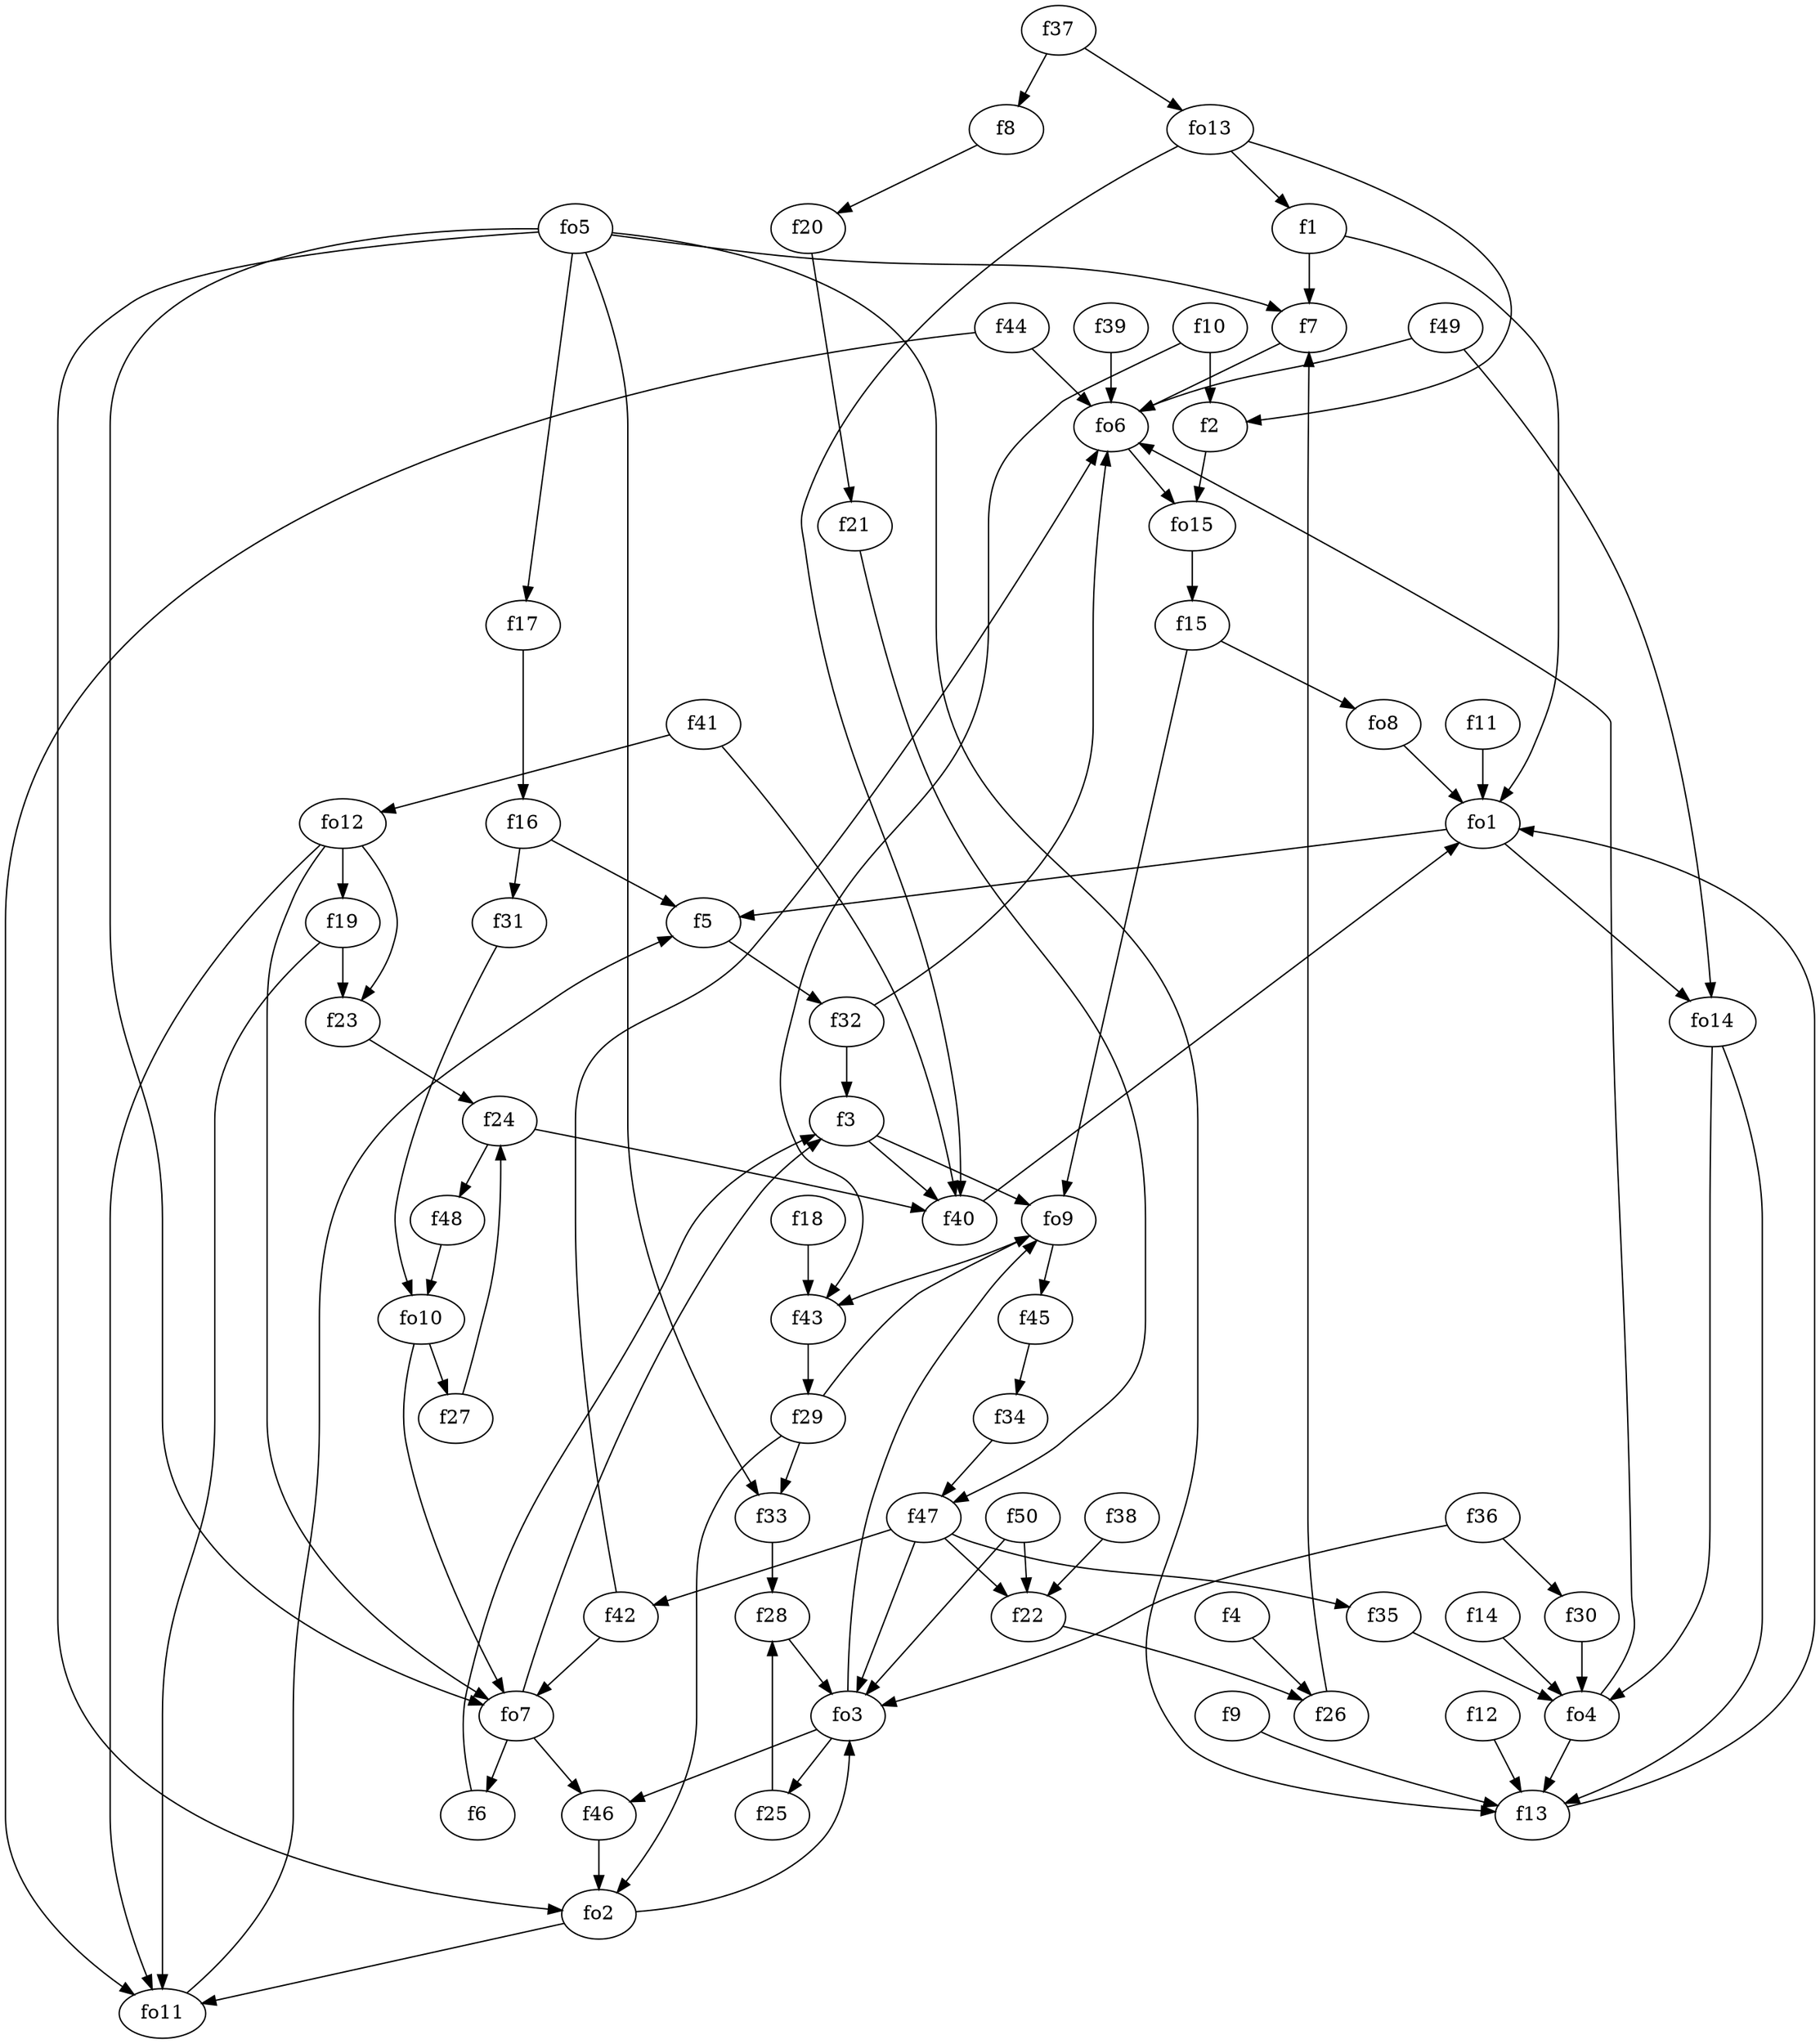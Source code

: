 strict digraph  {
f1;
f2;
f3;
f4;
f5;
f6;
f7;
f8;
f9;
f10;
f11;
f12;
f13;
f14;
f15;
f16;
f17;
f18;
f19;
f20;
f21;
f22;
f23;
f24;
f25;
f26;
f27;
f28;
f29;
f30;
f31;
f32;
f33;
f34;
f35;
f36;
f37;
f38;
f39;
f40;
f41;
f42;
f43;
f44;
f45;
f46;
f47;
f48;
f49;
f50;
fo1;
fo2;
fo3;
fo4;
fo5;
fo6;
fo7;
fo8;
fo9;
fo10;
fo11;
fo12;
fo13;
fo14;
fo15;
f1 -> f7  [weight=2];
f1 -> fo1  [weight=2];
f2 -> fo15  [weight=2];
f3 -> fo9  [weight=2];
f3 -> f40  [weight=2];
f4 -> f26  [weight=2];
f5 -> f32  [weight=2];
f6 -> f3  [weight=2];
f7 -> fo6  [weight=2];
f8 -> f20  [weight=2];
f9 -> f13  [weight=2];
f10 -> f2  [weight=2];
f10 -> f43  [weight=2];
f11 -> fo1  [weight=2];
f12 -> f13  [weight=2];
f13 -> fo1  [weight=2];
f14 -> fo4  [weight=2];
f15 -> fo8  [weight=2];
f15 -> fo9  [weight=2];
f16 -> f31  [weight=2];
f16 -> f5  [weight=2];
f17 -> f16  [weight=2];
f18 -> f43  [weight=2];
f19 -> f23  [weight=2];
f19 -> fo11  [weight=2];
f20 -> f21  [weight=2];
f21 -> f47  [weight=2];
f22 -> f26  [weight=2];
f23 -> f24  [weight=2];
f24 -> f40  [weight=2];
f24 -> f48  [weight=2];
f25 -> f28  [weight=2];
f26 -> f7  [weight=2];
f27 -> f24  [weight=2];
f28 -> fo3  [weight=2];
f29 -> fo2  [weight=2];
f29 -> f33  [weight=2];
f29 -> fo9  [weight=2];
f30 -> fo4  [weight=2];
f31 -> fo10  [weight=2];
f32 -> f3  [weight=2];
f32 -> fo6  [weight=2];
f33 -> f28  [weight=2];
f34 -> f47  [weight=2];
f35 -> fo4  [weight=2];
f36 -> fo3  [weight=2];
f36 -> f30  [weight=2];
f37 -> fo13  [weight=2];
f37 -> f8  [weight=2];
f38 -> f22  [weight=2];
f39 -> fo6  [weight=2];
f40 -> fo1  [weight=2];
f41 -> fo12  [weight=2];
f41 -> f40  [weight=2];
f42 -> fo6  [weight=2];
f42 -> fo7  [weight=2];
f43 -> f29  [weight=2];
f44 -> fo11  [weight=2];
f44 -> fo6  [weight=2];
f45 -> f34  [weight=2];
f46 -> fo2  [weight=2];
f47 -> fo3  [weight=2];
f47 -> f35  [weight=2];
f47 -> f42  [weight=2];
f47 -> f22  [weight=2];
f48 -> fo10  [weight=2];
f49 -> fo14  [weight=2];
f49 -> fo6  [weight=2];
f50 -> fo3  [weight=2];
f50 -> f22  [weight=2];
fo1 -> fo14  [weight=2];
fo1 -> f5  [weight=2];
fo2 -> fo3  [weight=2];
fo2 -> fo11  [weight=2];
fo3 -> f25  [weight=2];
fo3 -> f46  [weight=2];
fo3 -> fo9  [weight=2];
fo4 -> f13  [weight=2];
fo4 -> fo6  [weight=2];
fo5 -> f33  [weight=2];
fo5 -> f13  [weight=2];
fo5 -> fo7  [weight=2];
fo5 -> f17  [weight=2];
fo5 -> fo2  [weight=2];
fo5 -> f7  [weight=2];
fo6 -> fo15  [weight=2];
fo7 -> f6  [weight=2];
fo7 -> f3  [weight=2];
fo7 -> f46  [weight=2];
fo8 -> fo1  [weight=2];
fo9 -> f43  [weight=2];
fo9 -> f45  [weight=2];
fo10 -> f27  [weight=2];
fo10 -> fo7  [weight=2];
fo11 -> f5  [weight=2];
fo12 -> f23  [weight=2];
fo12 -> fo11  [weight=2];
fo12 -> f19  [weight=2];
fo12 -> fo7  [weight=2];
fo13 -> f1  [weight=2];
fo13 -> f2  [weight=2];
fo13 -> f40  [weight=2];
fo14 -> f13  [weight=2];
fo14 -> fo4  [weight=2];
fo15 -> f15  [weight=2];
}
